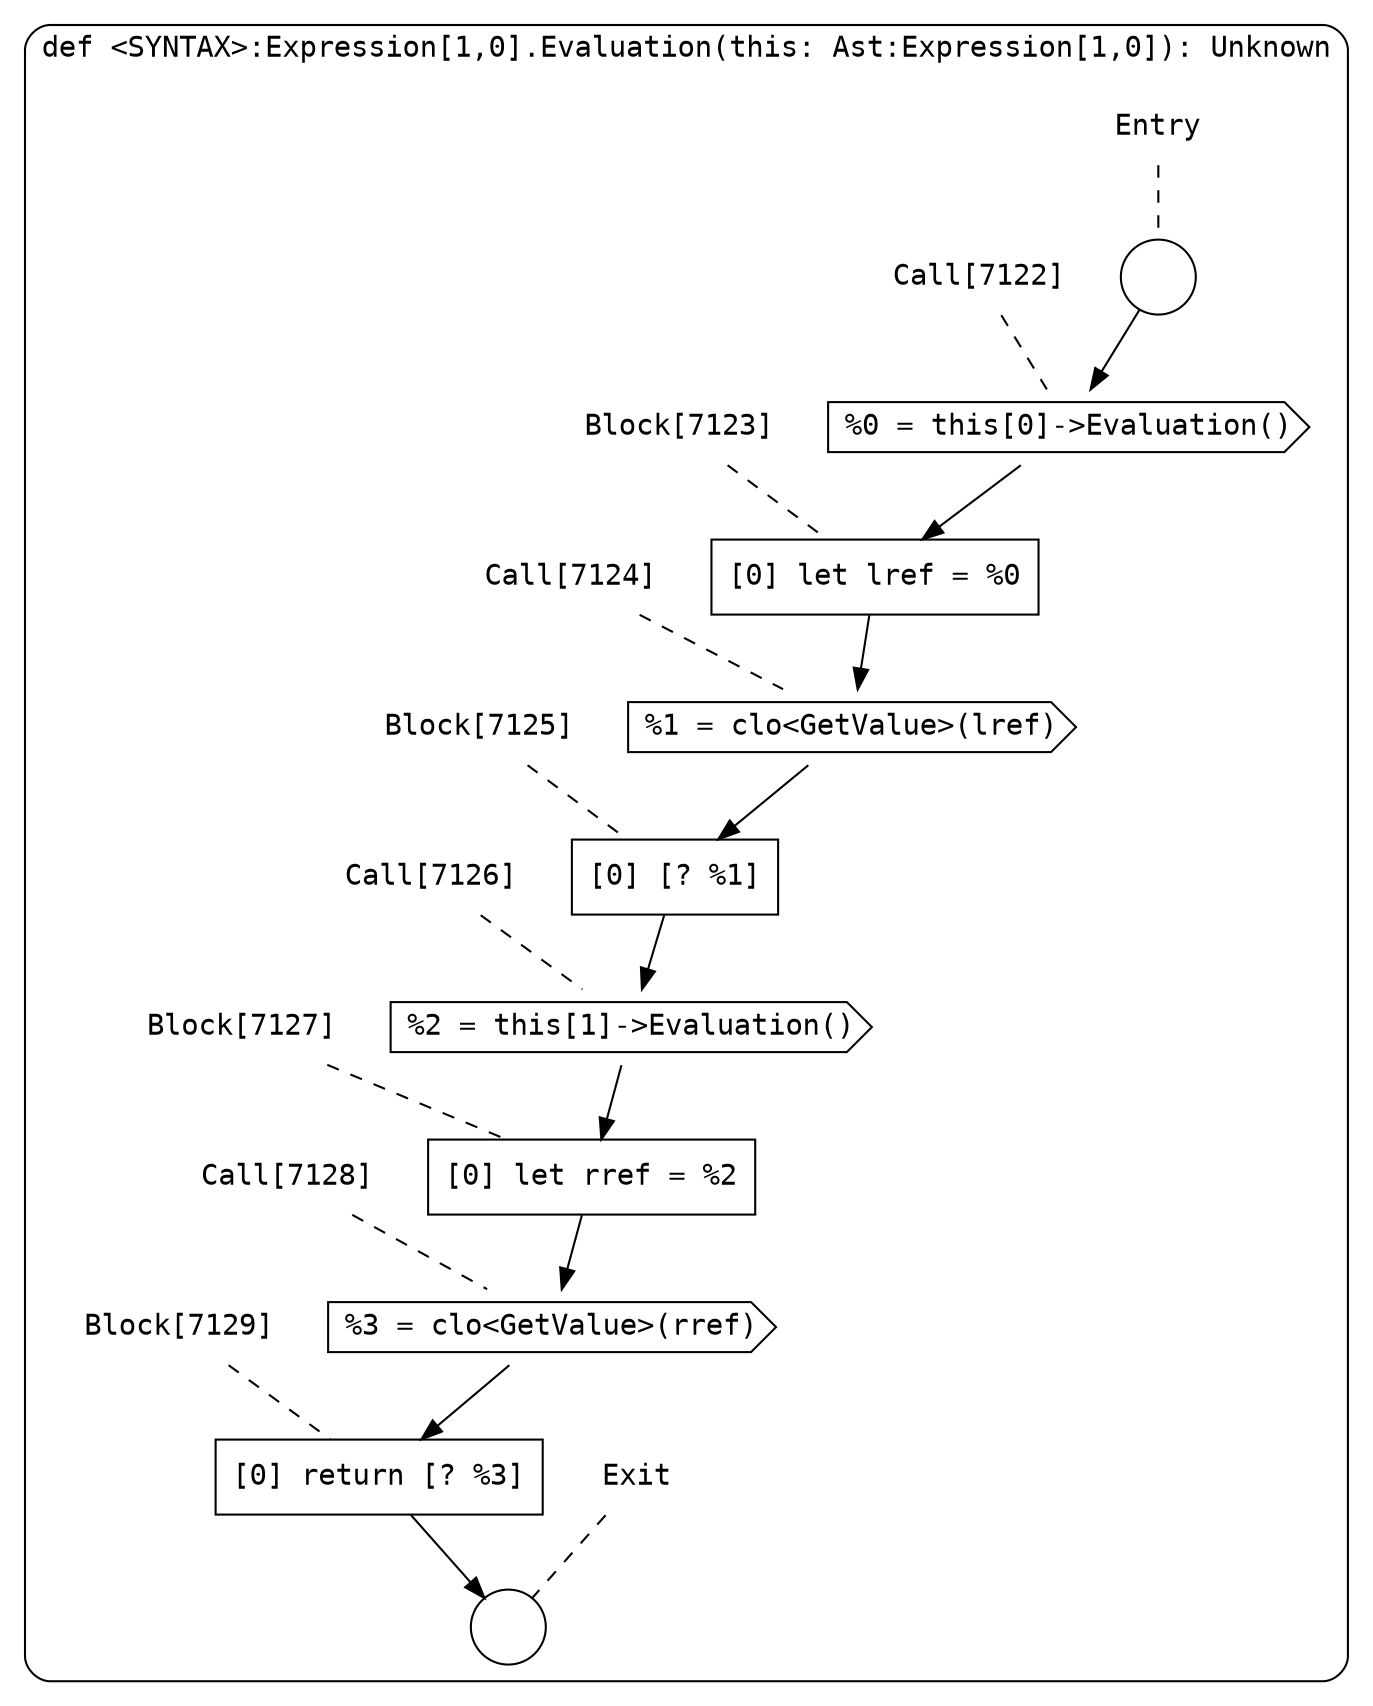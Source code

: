 digraph {
  graph [fontname = "Consolas"]
  node [fontname = "Consolas"]
  edge [fontname = "Consolas"]
  subgraph cluster1375 {
    label = "def <SYNTAX>:Expression[1,0].Evaluation(this: Ast:Expression[1,0]): Unknown"
    style = rounded
    cluster1375_entry_name [shape=none, label=<<font color="black">Entry</font>>]
    cluster1375_entry_name -> cluster1375_entry [arrowhead=none, color="black", style=dashed]
    cluster1375_entry [shape=circle label=" " color="black" fillcolor="white" style=filled]
    cluster1375_entry -> node7122 [color="black"]
    cluster1375_exit_name [shape=none, label=<<font color="black">Exit</font>>]
    cluster1375_exit_name -> cluster1375_exit [arrowhead=none, color="black", style=dashed]
    cluster1375_exit [shape=circle label=" " color="black" fillcolor="white" style=filled]
    node7122_name [shape=none, label=<<font color="black">Call[7122]</font>>]
    node7122_name -> node7122 [arrowhead=none, color="black", style=dashed]
    node7122 [shape=cds, label=<<font color="black">%0 = this[0]-&gt;Evaluation()</font>> color="black" fillcolor="white", style=filled]
    node7122 -> node7123 [color="black"]
    node7123_name [shape=none, label=<<font color="black">Block[7123]</font>>]
    node7123_name -> node7123 [arrowhead=none, color="black", style=dashed]
    node7123 [shape=box, label=<<font color="black">[0] let lref = %0<BR ALIGN="LEFT"/></font>> color="black" fillcolor="white", style=filled]
    node7123 -> node7124 [color="black"]
    node7124_name [shape=none, label=<<font color="black">Call[7124]</font>>]
    node7124_name -> node7124 [arrowhead=none, color="black", style=dashed]
    node7124 [shape=cds, label=<<font color="black">%1 = clo&lt;GetValue&gt;(lref)</font>> color="black" fillcolor="white", style=filled]
    node7124 -> node7125 [color="black"]
    node7125_name [shape=none, label=<<font color="black">Block[7125]</font>>]
    node7125_name -> node7125 [arrowhead=none, color="black", style=dashed]
    node7125 [shape=box, label=<<font color="black">[0] [? %1]<BR ALIGN="LEFT"/></font>> color="black" fillcolor="white", style=filled]
    node7125 -> node7126 [color="black"]
    node7126_name [shape=none, label=<<font color="black">Call[7126]</font>>]
    node7126_name -> node7126 [arrowhead=none, color="black", style=dashed]
    node7126 [shape=cds, label=<<font color="black">%2 = this[1]-&gt;Evaluation()</font>> color="black" fillcolor="white", style=filled]
    node7126 -> node7127 [color="black"]
    node7127_name [shape=none, label=<<font color="black">Block[7127]</font>>]
    node7127_name -> node7127 [arrowhead=none, color="black", style=dashed]
    node7127 [shape=box, label=<<font color="black">[0] let rref = %2<BR ALIGN="LEFT"/></font>> color="black" fillcolor="white", style=filled]
    node7127 -> node7128 [color="black"]
    node7128_name [shape=none, label=<<font color="black">Call[7128]</font>>]
    node7128_name -> node7128 [arrowhead=none, color="black", style=dashed]
    node7128 [shape=cds, label=<<font color="black">%3 = clo&lt;GetValue&gt;(rref)</font>> color="black" fillcolor="white", style=filled]
    node7128 -> node7129 [color="black"]
    node7129_name [shape=none, label=<<font color="black">Block[7129]</font>>]
    node7129_name -> node7129 [arrowhead=none, color="black", style=dashed]
    node7129 [shape=box, label=<<font color="black">[0] return [? %3]<BR ALIGN="LEFT"/></font>> color="black" fillcolor="white", style=filled]
    node7129 -> cluster1375_exit [color="black"]
  }
}